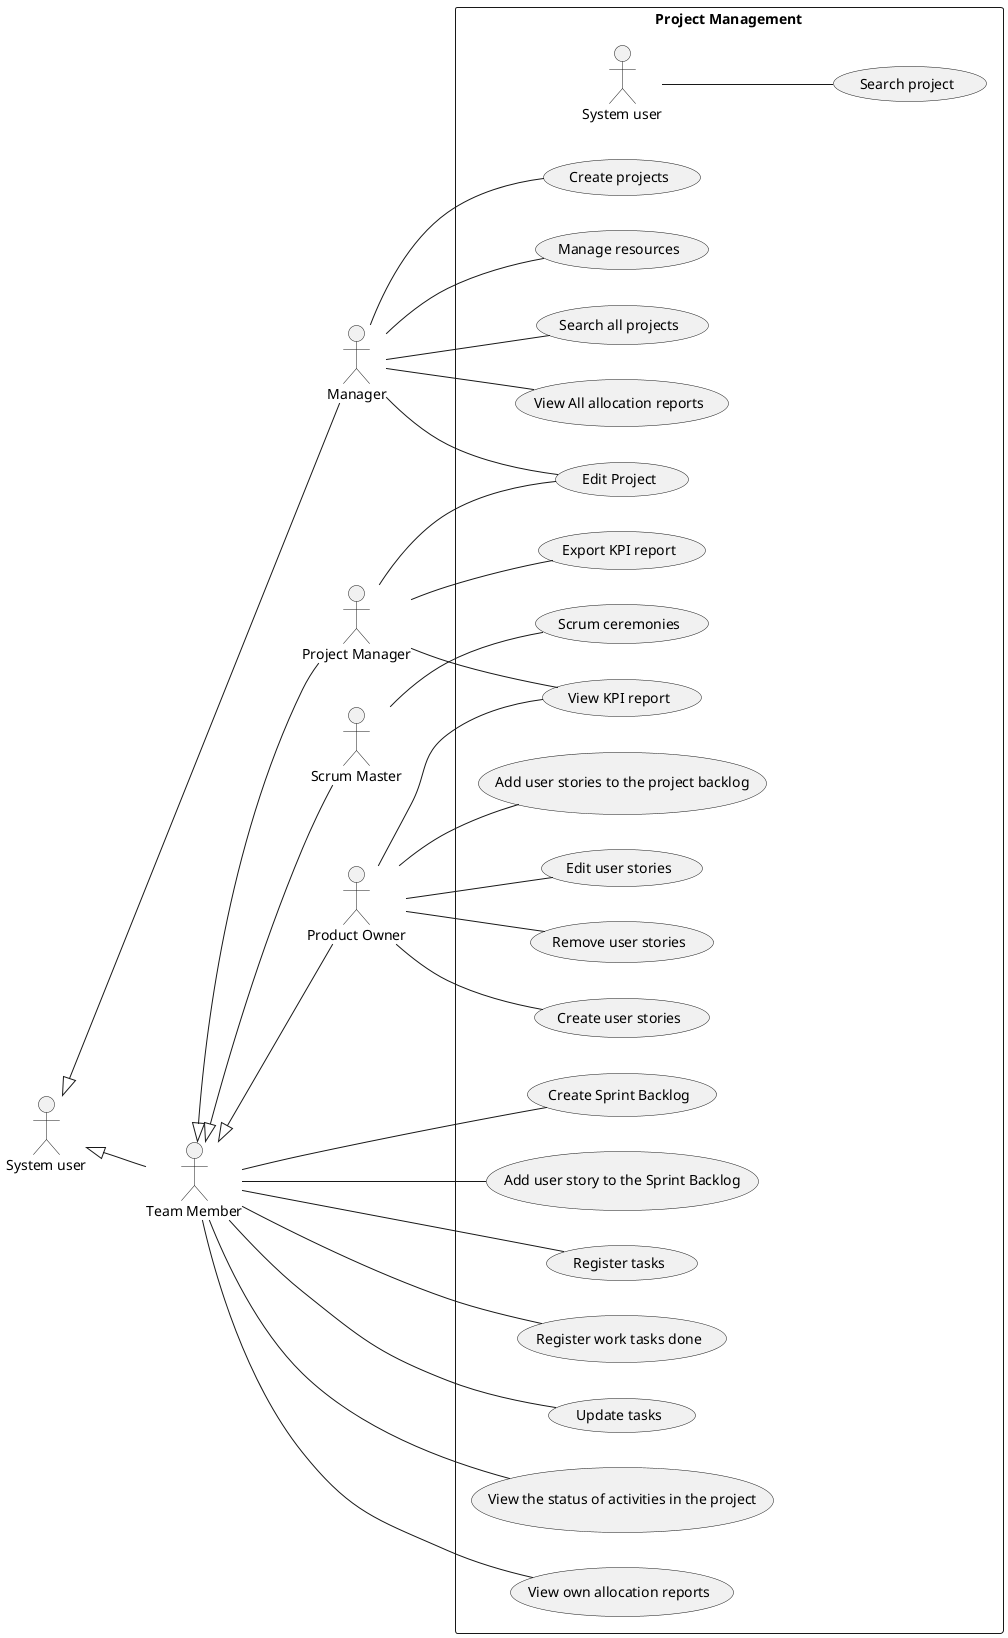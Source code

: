 @startuml
left to right direction
:System user: <|-- :Manager:
:System user: <|-- :Team Member:
:Team Member:<|-- :Project Manager:
:Team Member:<|-- :Scrum Master:
:Team Member:<|-- :Product Owner:

rectangle "Project Management"{

:System user: As User

User -- (Search project)

:Manager: As Manager

Manager -- (Create projects)
Manager -- (Manage resources)
Manager -- (Search all projects)
Manager -- (Edit Project)
Manager -- (View All allocation reports)

:Team Member: As "Team Member"

"Team Member" -- (Create Sprint Backlog)
"Team Member" -- (Add user story to the Sprint Backlog)
"Team Member" -- (Register tasks)
"Team Member" -- (Register work tasks done)
"Team Member" -- (Update tasks)
"Team Member" -- (View the status of activities in the project)
"Team Member" -- (View own allocation reports)

:Project Manager: As "Project Manager"

"Project Manager" -- (Edit Project)
"Project Manager" -- (View KPI report)
"Project Manager" -- (Export KPI report)

:Product Owner: As "Product Owner"

"Product Owner" -- (Create user stories)
"Product Owner" -- (Add user stories to the project backlog)
"Product Owner" -- (Edit user stories)
"Product Owner" -- (Remove user stories)
"Product Owner" -- (View KPI report)

:Scrum Master: As "Scrum Master"

"Scrum Master" -- (Scrum ceremonies)

}

@enduml